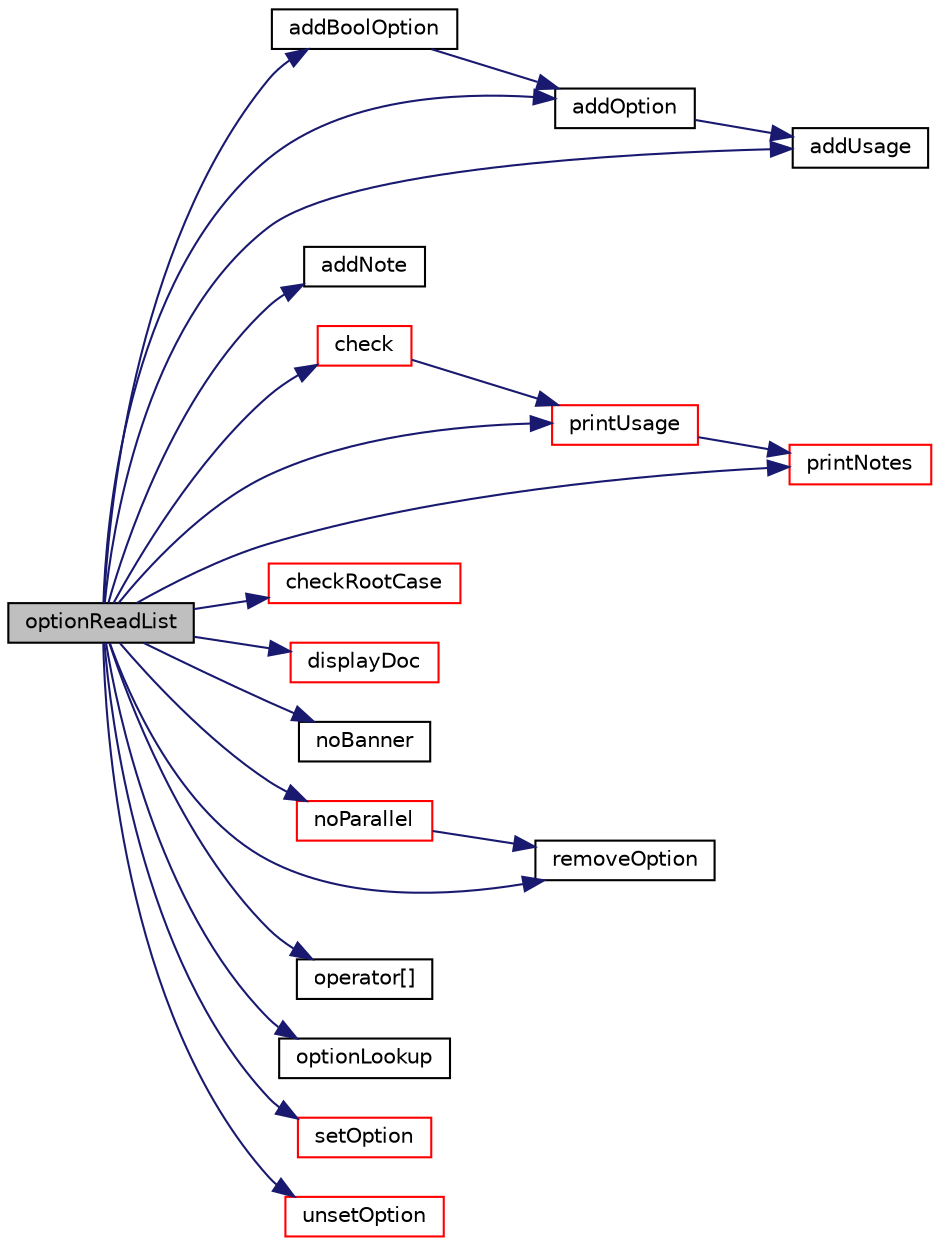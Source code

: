 digraph "optionReadList"
{
  bgcolor="transparent";
  edge [fontname="Helvetica",fontsize="10",labelfontname="Helvetica",labelfontsize="10"];
  node [fontname="Helvetica",fontsize="10",shape=record];
  rankdir="LR";
  Node1 [label="optionReadList",height=0.2,width=0.4,color="black", fillcolor="grey75", style="filled", fontcolor="black"];
  Node1 -> Node2 [color="midnightblue",fontsize="10",style="solid",fontname="Helvetica"];
  Node2 [label="addBoolOption",height=0.2,width=0.4,color="black",URL="$a00067.html#a4713251600d03471873e0d9bd8379c5c",tooltip="Add to a bool option to validOptions with usage information. "];
  Node2 -> Node3 [color="midnightblue",fontsize="10",style="solid",fontname="Helvetica"];
  Node3 [label="addOption",height=0.2,width=0.4,color="black",URL="$a00067.html#a07c21230c8433567244955ac99d791e9",tooltip="Add to an option to validOptions with usage information. "];
  Node3 -> Node4 [color="midnightblue",fontsize="10",style="solid",fontname="Helvetica"];
  Node4 [label="addUsage",height=0.2,width=0.4,color="black",URL="$a00067.html#ad09028afc4a618fa58217e40c1de203e",tooltip="Add option usage information to optionUsage. "];
  Node1 -> Node5 [color="midnightblue",fontsize="10",style="solid",fontname="Helvetica"];
  Node5 [label="addNote",height=0.2,width=0.4,color="black",URL="$a00067.html#a09bf9421c340fe4eabc3e26a15b1feba",tooltip="Add extra notes for the usage information. "];
  Node1 -> Node3 [color="midnightblue",fontsize="10",style="solid",fontname="Helvetica"];
  Node1 -> Node4 [color="midnightblue",fontsize="10",style="solid",fontname="Helvetica"];
  Node1 -> Node6 [color="midnightblue",fontsize="10",style="solid",fontname="Helvetica"];
  Node6 [label="check",height=0.2,width=0.4,color="red",URL="$a00067.html#a8e22c353d56b235b27de6b8950ea7bba",tooltip="Check argument list. "];
  Node6 -> Node7 [color="midnightblue",fontsize="10",style="solid",fontname="Helvetica"];
  Node7 [label="printUsage",height=0.2,width=0.4,color="red",URL="$a00067.html#a88703c26df9580a4bdc77c0988cda3b0",tooltip="Print usage. "];
  Node7 -> Node8 [color="midnightblue",fontsize="10",style="solid",fontname="Helvetica"];
  Node8 [label="printNotes",height=0.2,width=0.4,color="red",URL="$a00067.html#adf0c303315ecea52bdb11a6cf35561de",tooltip="Print notes (if any) "];
  Node1 -> Node9 [color="midnightblue",fontsize="10",style="solid",fontname="Helvetica"];
  Node9 [label="checkRootCase",height=0.2,width=0.4,color="red",URL="$a00067.html#a8651d674db6c59fb8fc7f5d567273da4",tooltip="Check root path and case path. "];
  Node1 -> Node10 [color="midnightblue",fontsize="10",style="solid",fontname="Helvetica"];
  Node10 [label="displayDoc",height=0.2,width=0.4,color="red",URL="$a00067.html#a5e97703e7a4558fc3db953c46175f1d2",tooltip="Display documentation in browser. "];
  Node1 -> Node11 [color="midnightblue",fontsize="10",style="solid",fontname="Helvetica"];
  Node11 [label="noBanner",height=0.2,width=0.4,color="black",URL="$a00067.html#a0f1da10731be7cfa9c1806af54de3dcb",tooltip="Disable emitting the banner information. "];
  Node1 -> Node12 [color="midnightblue",fontsize="10",style="solid",fontname="Helvetica"];
  Node12 [label="noParallel",height=0.2,width=0.4,color="red",URL="$a00067.html#aa98a19a77af57e5cf159bdfdf6573fb6",tooltip="Remove the parallel options. "];
  Node12 -> Node13 [color="midnightblue",fontsize="10",style="solid",fontname="Helvetica"];
  Node13 [label="removeOption",height=0.2,width=0.4,color="black",URL="$a00067.html#a16dffcdcbe99f62eb95e78fcd2c6dc94",tooltip="Remove option from validOptions and from optionUsage. "];
  Node1 -> Node14 [color="midnightblue",fontsize="10",style="solid",fontname="Helvetica"];
  Node14 [label="operator[]",height=0.2,width=0.4,color="black",URL="$a00067.html#a5ec3da53bf85ccfc7833f5ff8e031308",tooltip="Return the argument corresponding to index. "];
  Node1 -> Node15 [color="midnightblue",fontsize="10",style="solid",fontname="Helvetica"];
  Node15 [label="optionLookup",height=0.2,width=0.4,color="black",URL="$a00067.html#aa2d4bc0749e875e4878682fe256cff50",tooltip="Return an IStringStream from the named option. "];
  Node1 -> Node8 [color="midnightblue",fontsize="10",style="solid",fontname="Helvetica"];
  Node1 -> Node7 [color="midnightblue",fontsize="10",style="solid",fontname="Helvetica"];
  Node1 -> Node13 [color="midnightblue",fontsize="10",style="solid",fontname="Helvetica"];
  Node1 -> Node16 [color="midnightblue",fontsize="10",style="solid",fontname="Helvetica"];
  Node16 [label="setOption",height=0.2,width=0.4,color="red",URL="$a00067.html#a2b08057eb49b010e684062bc205c8f5e",tooltip="Set option directly (use with caution) "];
  Node1 -> Node17 [color="midnightblue",fontsize="10",style="solid",fontname="Helvetica"];
  Node17 [label="unsetOption",height=0.2,width=0.4,color="red",URL="$a00067.html#abb0043a59507ba67bd011a6e69495081",tooltip="Unset option directly (use with caution) "];
}
